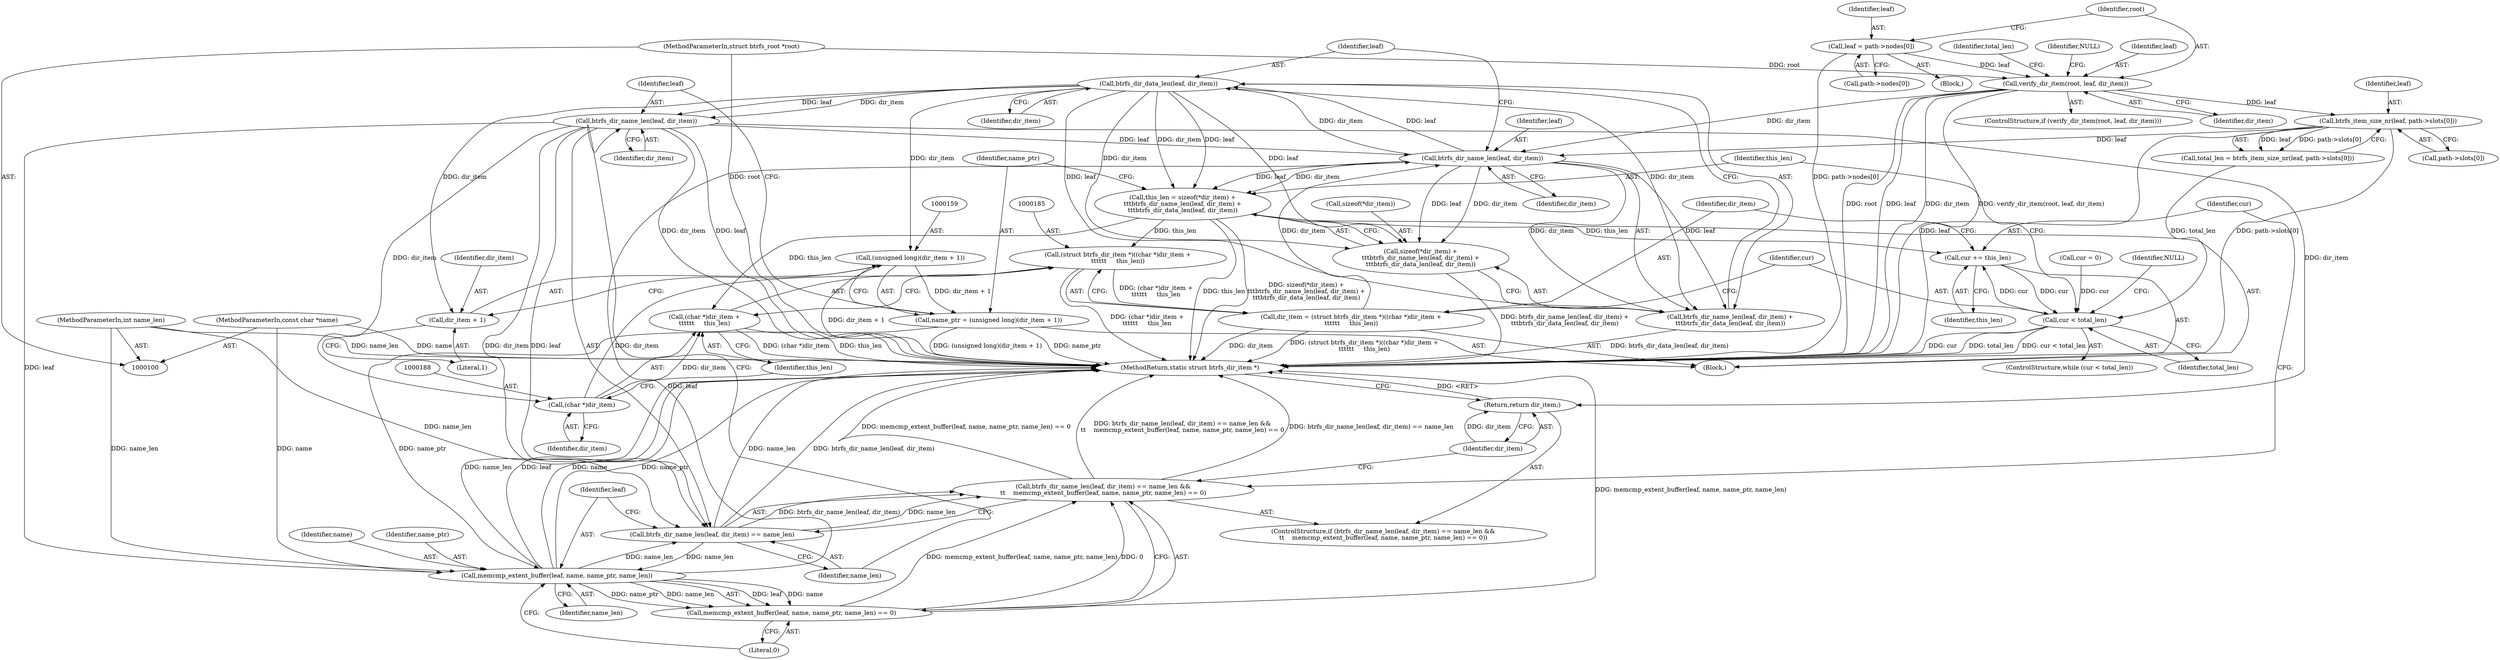 digraph "1_linux_5f5bc6b1e2d5a6f827bc860ef2dc5b6f365d1339_0@pointer" {
"1000153" [label="(Call,btrfs_dir_data_len(leaf, dir_item))"];
"1000150" [label="(Call,btrfs_dir_name_len(leaf, dir_item))"];
"1000171" [label="(Call,memcmp_extent_buffer(leaf, name, name_ptr, name_len))"];
"1000166" [label="(Call,btrfs_dir_name_len(leaf, dir_item))"];
"1000153" [label="(Call,btrfs_dir_data_len(leaf, dir_item))"];
"1000103" [label="(MethodParameterIn,const char *name)"];
"1000156" [label="(Call,name_ptr = (unsigned long)(dir_item + 1))"];
"1000158" [label="(Call,(unsigned long)(dir_item + 1))"];
"1000165" [label="(Call,btrfs_dir_name_len(leaf, dir_item) == name_len)"];
"1000104" [label="(MethodParameterIn,int name_len)"];
"1000131" [label="(Call,btrfs_item_size_nr(leaf, path->slots[0]))"];
"1000123" [label="(Call,verify_dir_item(root, leaf, dir_item))"];
"1000101" [label="(MethodParameterIn,struct btrfs_root *root)"];
"1000115" [label="(Call,leaf = path->nodes[0])"];
"1000182" [label="(Call,dir_item = (struct btrfs_dir_item *)((char *)dir_item +\n\t\t\t\t\t\t     this_len))"];
"1000184" [label="(Call,(struct btrfs_dir_item *)((char *)dir_item +\n\t\t\t\t\t\t     this_len))"];
"1000187" [label="(Call,(char *)dir_item)"];
"1000143" [label="(Call,this_len = sizeof(*dir_item) +\n\t\t\tbtrfs_dir_name_len(leaf, dir_item) +\n\t\t\tbtrfs_dir_data_len(leaf, dir_item))"];
"1000179" [label="(Call,cur += this_len)"];
"1000139" [label="(Call,cur < total_len)"];
"1000145" [label="(Call,sizeof(*dir_item) +\n\t\t\tbtrfs_dir_name_len(leaf, dir_item) +\n\t\t\tbtrfs_dir_data_len(leaf, dir_item))"];
"1000149" [label="(Call,btrfs_dir_name_len(leaf, dir_item) +\n\t\t\tbtrfs_dir_data_len(leaf, dir_item))"];
"1000164" [label="(Call,btrfs_dir_name_len(leaf, dir_item) == name_len &&\n\t\t    memcmp_extent_buffer(leaf, name, name_ptr, name_len) == 0)"];
"1000170" [label="(Call,memcmp_extent_buffer(leaf, name, name_ptr, name_len) == 0)"];
"1000160" [label="(Call,dir_item + 1)"];
"1000177" [label="(Return,return dir_item;)"];
"1000186" [label="(Call,(char *)dir_item +\n\t\t\t\t\t\t     this_len)"];
"1000193" [label="(MethodReturn,static struct btrfs_dir_item *)"];
"1000142" [label="(Block,)"];
"1000183" [label="(Identifier,dir_item)"];
"1000149" [label="(Call,btrfs_dir_name_len(leaf, dir_item) +\n\t\t\tbtrfs_dir_data_len(leaf, dir_item))"];
"1000170" [label="(Call,memcmp_extent_buffer(leaf, name, name_ptr, name_len) == 0)"];
"1000175" [label="(Identifier,name_len)"];
"1000129" [label="(Call,total_len = btrfs_item_size_nr(leaf, path->slots[0]))"];
"1000158" [label="(Call,(unsigned long)(dir_item + 1))"];
"1000130" [label="(Identifier,total_len)"];
"1000139" [label="(Call,cur < total_len)"];
"1000161" [label="(Identifier,dir_item)"];
"1000165" [label="(Call,btrfs_dir_name_len(leaf, dir_item) == name_len)"];
"1000163" [label="(ControlStructure,if (btrfs_dir_name_len(leaf, dir_item) == name_len &&\n\t\t    memcmp_extent_buffer(leaf, name, name_ptr, name_len) == 0))"];
"1000169" [label="(Identifier,name_len)"];
"1000160" [label="(Call,dir_item + 1)"];
"1000172" [label="(Identifier,leaf)"];
"1000162" [label="(Literal,1)"];
"1000105" [label="(Block,)"];
"1000132" [label="(Identifier,leaf)"];
"1000125" [label="(Identifier,leaf)"];
"1000156" [label="(Call,name_ptr = (unsigned long)(dir_item + 1))"];
"1000167" [label="(Identifier,leaf)"];
"1000143" [label="(Call,this_len = sizeof(*dir_item) +\n\t\t\tbtrfs_dir_name_len(leaf, dir_item) +\n\t\t\tbtrfs_dir_data_len(leaf, dir_item))"];
"1000103" [label="(MethodParameterIn,const char *name)"];
"1000157" [label="(Identifier,name_ptr)"];
"1000171" [label="(Call,memcmp_extent_buffer(leaf, name, name_ptr, name_len))"];
"1000122" [label="(ControlStructure,if (verify_dir_item(root, leaf, dir_item)))"];
"1000115" [label="(Call,leaf = path->nodes[0])"];
"1000180" [label="(Identifier,cur)"];
"1000155" [label="(Identifier,dir_item)"];
"1000173" [label="(Identifier,name)"];
"1000104" [label="(MethodParameterIn,int name_len)"];
"1000140" [label="(Identifier,cur)"];
"1000189" [label="(Identifier,dir_item)"];
"1000153" [label="(Call,btrfs_dir_data_len(leaf, dir_item))"];
"1000144" [label="(Identifier,this_len)"];
"1000126" [label="(Identifier,dir_item)"];
"1000186" [label="(Call,(char *)dir_item +\n\t\t\t\t\t\t     this_len)"];
"1000117" [label="(Call,path->nodes[0])"];
"1000174" [label="(Identifier,name_ptr)"];
"1000176" [label="(Literal,0)"];
"1000150" [label="(Call,btrfs_dir_name_len(leaf, dir_item))"];
"1000141" [label="(Identifier,total_len)"];
"1000110" [label="(Call,cur = 0)"];
"1000168" [label="(Identifier,dir_item)"];
"1000166" [label="(Call,btrfs_dir_name_len(leaf, dir_item))"];
"1000123" [label="(Call,verify_dir_item(root, leaf, dir_item))"];
"1000124" [label="(Identifier,root)"];
"1000128" [label="(Identifier,NULL)"];
"1000181" [label="(Identifier,this_len)"];
"1000116" [label="(Identifier,leaf)"];
"1000133" [label="(Call,path->slots[0])"];
"1000187" [label="(Call,(char *)dir_item)"];
"1000184" [label="(Call,(struct btrfs_dir_item *)((char *)dir_item +\n\t\t\t\t\t\t     this_len))"];
"1000192" [label="(Identifier,NULL)"];
"1000190" [label="(Identifier,this_len)"];
"1000152" [label="(Identifier,dir_item)"];
"1000177" [label="(Return,return dir_item;)"];
"1000178" [label="(Identifier,dir_item)"];
"1000138" [label="(ControlStructure,while (cur < total_len))"];
"1000164" [label="(Call,btrfs_dir_name_len(leaf, dir_item) == name_len &&\n\t\t    memcmp_extent_buffer(leaf, name, name_ptr, name_len) == 0)"];
"1000131" [label="(Call,btrfs_item_size_nr(leaf, path->slots[0]))"];
"1000182" [label="(Call,dir_item = (struct btrfs_dir_item *)((char *)dir_item +\n\t\t\t\t\t\t     this_len))"];
"1000179" [label="(Call,cur += this_len)"];
"1000146" [label="(Call,sizeof(*dir_item))"];
"1000101" [label="(MethodParameterIn,struct btrfs_root *root)"];
"1000154" [label="(Identifier,leaf)"];
"1000145" [label="(Call,sizeof(*dir_item) +\n\t\t\tbtrfs_dir_name_len(leaf, dir_item) +\n\t\t\tbtrfs_dir_data_len(leaf, dir_item))"];
"1000151" [label="(Identifier,leaf)"];
"1000153" -> "1000149"  [label="AST: "];
"1000153" -> "1000155"  [label="CFG: "];
"1000154" -> "1000153"  [label="AST: "];
"1000155" -> "1000153"  [label="AST: "];
"1000149" -> "1000153"  [label="CFG: "];
"1000153" -> "1000143"  [label="DDG: leaf"];
"1000153" -> "1000143"  [label="DDG: dir_item"];
"1000153" -> "1000145"  [label="DDG: leaf"];
"1000153" -> "1000145"  [label="DDG: dir_item"];
"1000153" -> "1000149"  [label="DDG: leaf"];
"1000153" -> "1000149"  [label="DDG: dir_item"];
"1000150" -> "1000153"  [label="DDG: leaf"];
"1000150" -> "1000153"  [label="DDG: dir_item"];
"1000153" -> "1000158"  [label="DDG: dir_item"];
"1000153" -> "1000160"  [label="DDG: dir_item"];
"1000153" -> "1000166"  [label="DDG: leaf"];
"1000153" -> "1000166"  [label="DDG: dir_item"];
"1000150" -> "1000149"  [label="AST: "];
"1000150" -> "1000152"  [label="CFG: "];
"1000151" -> "1000150"  [label="AST: "];
"1000152" -> "1000150"  [label="AST: "];
"1000154" -> "1000150"  [label="CFG: "];
"1000150" -> "1000143"  [label="DDG: leaf"];
"1000150" -> "1000143"  [label="DDG: dir_item"];
"1000150" -> "1000145"  [label="DDG: leaf"];
"1000150" -> "1000145"  [label="DDG: dir_item"];
"1000150" -> "1000149"  [label="DDG: leaf"];
"1000150" -> "1000149"  [label="DDG: dir_item"];
"1000171" -> "1000150"  [label="DDG: leaf"];
"1000131" -> "1000150"  [label="DDG: leaf"];
"1000166" -> "1000150"  [label="DDG: leaf"];
"1000123" -> "1000150"  [label="DDG: dir_item"];
"1000182" -> "1000150"  [label="DDG: dir_item"];
"1000171" -> "1000170"  [label="AST: "];
"1000171" -> "1000175"  [label="CFG: "];
"1000172" -> "1000171"  [label="AST: "];
"1000173" -> "1000171"  [label="AST: "];
"1000174" -> "1000171"  [label="AST: "];
"1000175" -> "1000171"  [label="AST: "];
"1000176" -> "1000171"  [label="CFG: "];
"1000171" -> "1000193"  [label="DDG: leaf"];
"1000171" -> "1000193"  [label="DDG: name"];
"1000171" -> "1000193"  [label="DDG: name_ptr"];
"1000171" -> "1000193"  [label="DDG: name_len"];
"1000171" -> "1000165"  [label="DDG: name_len"];
"1000171" -> "1000170"  [label="DDG: leaf"];
"1000171" -> "1000170"  [label="DDG: name"];
"1000171" -> "1000170"  [label="DDG: name_ptr"];
"1000171" -> "1000170"  [label="DDG: name_len"];
"1000166" -> "1000171"  [label="DDG: leaf"];
"1000103" -> "1000171"  [label="DDG: name"];
"1000156" -> "1000171"  [label="DDG: name_ptr"];
"1000165" -> "1000171"  [label="DDG: name_len"];
"1000104" -> "1000171"  [label="DDG: name_len"];
"1000166" -> "1000165"  [label="AST: "];
"1000166" -> "1000168"  [label="CFG: "];
"1000167" -> "1000166"  [label="AST: "];
"1000168" -> "1000166"  [label="AST: "];
"1000169" -> "1000166"  [label="CFG: "];
"1000166" -> "1000193"  [label="DDG: dir_item"];
"1000166" -> "1000193"  [label="DDG: leaf"];
"1000166" -> "1000165"  [label="DDG: leaf"];
"1000166" -> "1000165"  [label="DDG: dir_item"];
"1000166" -> "1000177"  [label="DDG: dir_item"];
"1000166" -> "1000187"  [label="DDG: dir_item"];
"1000103" -> "1000100"  [label="AST: "];
"1000103" -> "1000193"  [label="DDG: name"];
"1000156" -> "1000142"  [label="AST: "];
"1000156" -> "1000158"  [label="CFG: "];
"1000157" -> "1000156"  [label="AST: "];
"1000158" -> "1000156"  [label="AST: "];
"1000167" -> "1000156"  [label="CFG: "];
"1000156" -> "1000193"  [label="DDG: name_ptr"];
"1000156" -> "1000193"  [label="DDG: (unsigned long)(dir_item + 1)"];
"1000158" -> "1000156"  [label="DDG: dir_item + 1"];
"1000158" -> "1000160"  [label="CFG: "];
"1000159" -> "1000158"  [label="AST: "];
"1000160" -> "1000158"  [label="AST: "];
"1000158" -> "1000193"  [label="DDG: dir_item + 1"];
"1000165" -> "1000164"  [label="AST: "];
"1000165" -> "1000169"  [label="CFG: "];
"1000169" -> "1000165"  [label="AST: "];
"1000172" -> "1000165"  [label="CFG: "];
"1000164" -> "1000165"  [label="CFG: "];
"1000165" -> "1000193"  [label="DDG: name_len"];
"1000165" -> "1000193"  [label="DDG: btrfs_dir_name_len(leaf, dir_item)"];
"1000165" -> "1000164"  [label="DDG: btrfs_dir_name_len(leaf, dir_item)"];
"1000165" -> "1000164"  [label="DDG: name_len"];
"1000104" -> "1000165"  [label="DDG: name_len"];
"1000104" -> "1000100"  [label="AST: "];
"1000104" -> "1000193"  [label="DDG: name_len"];
"1000131" -> "1000129"  [label="AST: "];
"1000131" -> "1000133"  [label="CFG: "];
"1000132" -> "1000131"  [label="AST: "];
"1000133" -> "1000131"  [label="AST: "];
"1000129" -> "1000131"  [label="CFG: "];
"1000131" -> "1000193"  [label="DDG: leaf"];
"1000131" -> "1000193"  [label="DDG: path->slots[0]"];
"1000131" -> "1000129"  [label="DDG: leaf"];
"1000131" -> "1000129"  [label="DDG: path->slots[0]"];
"1000123" -> "1000131"  [label="DDG: leaf"];
"1000123" -> "1000122"  [label="AST: "];
"1000123" -> "1000126"  [label="CFG: "];
"1000124" -> "1000123"  [label="AST: "];
"1000125" -> "1000123"  [label="AST: "];
"1000126" -> "1000123"  [label="AST: "];
"1000128" -> "1000123"  [label="CFG: "];
"1000130" -> "1000123"  [label="CFG: "];
"1000123" -> "1000193"  [label="DDG: leaf"];
"1000123" -> "1000193"  [label="DDG: dir_item"];
"1000123" -> "1000193"  [label="DDG: verify_dir_item(root, leaf, dir_item)"];
"1000123" -> "1000193"  [label="DDG: root"];
"1000101" -> "1000123"  [label="DDG: root"];
"1000115" -> "1000123"  [label="DDG: leaf"];
"1000101" -> "1000100"  [label="AST: "];
"1000101" -> "1000193"  [label="DDG: root"];
"1000115" -> "1000105"  [label="AST: "];
"1000115" -> "1000117"  [label="CFG: "];
"1000116" -> "1000115"  [label="AST: "];
"1000117" -> "1000115"  [label="AST: "];
"1000124" -> "1000115"  [label="CFG: "];
"1000115" -> "1000193"  [label="DDG: path->nodes[0]"];
"1000182" -> "1000142"  [label="AST: "];
"1000182" -> "1000184"  [label="CFG: "];
"1000183" -> "1000182"  [label="AST: "];
"1000184" -> "1000182"  [label="AST: "];
"1000140" -> "1000182"  [label="CFG: "];
"1000182" -> "1000193"  [label="DDG: (struct btrfs_dir_item *)((char *)dir_item +\n\t\t\t\t\t\t     this_len)"];
"1000182" -> "1000193"  [label="DDG: dir_item"];
"1000184" -> "1000182"  [label="DDG: (char *)dir_item +\n\t\t\t\t\t\t     this_len"];
"1000184" -> "1000186"  [label="CFG: "];
"1000185" -> "1000184"  [label="AST: "];
"1000186" -> "1000184"  [label="AST: "];
"1000184" -> "1000193"  [label="DDG: (char *)dir_item +\n\t\t\t\t\t\t     this_len"];
"1000187" -> "1000184"  [label="DDG: dir_item"];
"1000143" -> "1000184"  [label="DDG: this_len"];
"1000187" -> "1000186"  [label="AST: "];
"1000187" -> "1000189"  [label="CFG: "];
"1000188" -> "1000187"  [label="AST: "];
"1000189" -> "1000187"  [label="AST: "];
"1000190" -> "1000187"  [label="CFG: "];
"1000187" -> "1000186"  [label="DDG: dir_item"];
"1000143" -> "1000142"  [label="AST: "];
"1000143" -> "1000145"  [label="CFG: "];
"1000144" -> "1000143"  [label="AST: "];
"1000145" -> "1000143"  [label="AST: "];
"1000157" -> "1000143"  [label="CFG: "];
"1000143" -> "1000193"  [label="DDG: this_len"];
"1000143" -> "1000193"  [label="DDG: sizeof(*dir_item) +\n\t\t\tbtrfs_dir_name_len(leaf, dir_item) +\n\t\t\tbtrfs_dir_data_len(leaf, dir_item)"];
"1000143" -> "1000179"  [label="DDG: this_len"];
"1000143" -> "1000186"  [label="DDG: this_len"];
"1000179" -> "1000142"  [label="AST: "];
"1000179" -> "1000181"  [label="CFG: "];
"1000180" -> "1000179"  [label="AST: "];
"1000181" -> "1000179"  [label="AST: "];
"1000183" -> "1000179"  [label="CFG: "];
"1000179" -> "1000139"  [label="DDG: cur"];
"1000139" -> "1000179"  [label="DDG: cur"];
"1000139" -> "1000138"  [label="AST: "];
"1000139" -> "1000141"  [label="CFG: "];
"1000140" -> "1000139"  [label="AST: "];
"1000141" -> "1000139"  [label="AST: "];
"1000144" -> "1000139"  [label="CFG: "];
"1000192" -> "1000139"  [label="CFG: "];
"1000139" -> "1000193"  [label="DDG: total_len"];
"1000139" -> "1000193"  [label="DDG: cur < total_len"];
"1000139" -> "1000193"  [label="DDG: cur"];
"1000110" -> "1000139"  [label="DDG: cur"];
"1000129" -> "1000139"  [label="DDG: total_len"];
"1000145" -> "1000149"  [label="CFG: "];
"1000146" -> "1000145"  [label="AST: "];
"1000149" -> "1000145"  [label="AST: "];
"1000145" -> "1000193"  [label="DDG: btrfs_dir_name_len(leaf, dir_item) +\n\t\t\tbtrfs_dir_data_len(leaf, dir_item)"];
"1000149" -> "1000193"  [label="DDG: btrfs_dir_data_len(leaf, dir_item)"];
"1000164" -> "1000163"  [label="AST: "];
"1000164" -> "1000170"  [label="CFG: "];
"1000170" -> "1000164"  [label="AST: "];
"1000178" -> "1000164"  [label="CFG: "];
"1000180" -> "1000164"  [label="CFG: "];
"1000164" -> "1000193"  [label="DDG: memcmp_extent_buffer(leaf, name, name_ptr, name_len) == 0"];
"1000164" -> "1000193"  [label="DDG: btrfs_dir_name_len(leaf, dir_item) == name_len &&\n\t\t    memcmp_extent_buffer(leaf, name, name_ptr, name_len) == 0"];
"1000164" -> "1000193"  [label="DDG: btrfs_dir_name_len(leaf, dir_item) == name_len"];
"1000170" -> "1000164"  [label="DDG: memcmp_extent_buffer(leaf, name, name_ptr, name_len)"];
"1000170" -> "1000164"  [label="DDG: 0"];
"1000170" -> "1000176"  [label="CFG: "];
"1000176" -> "1000170"  [label="AST: "];
"1000170" -> "1000193"  [label="DDG: memcmp_extent_buffer(leaf, name, name_ptr, name_len)"];
"1000160" -> "1000162"  [label="CFG: "];
"1000161" -> "1000160"  [label="AST: "];
"1000162" -> "1000160"  [label="AST: "];
"1000177" -> "1000163"  [label="AST: "];
"1000177" -> "1000178"  [label="CFG: "];
"1000178" -> "1000177"  [label="AST: "];
"1000193" -> "1000177"  [label="CFG: "];
"1000177" -> "1000193"  [label="DDG: <RET>"];
"1000178" -> "1000177"  [label="DDG: dir_item"];
"1000186" -> "1000190"  [label="CFG: "];
"1000190" -> "1000186"  [label="AST: "];
"1000186" -> "1000193"  [label="DDG: (char *)dir_item"];
"1000186" -> "1000193"  [label="DDG: this_len"];
}
